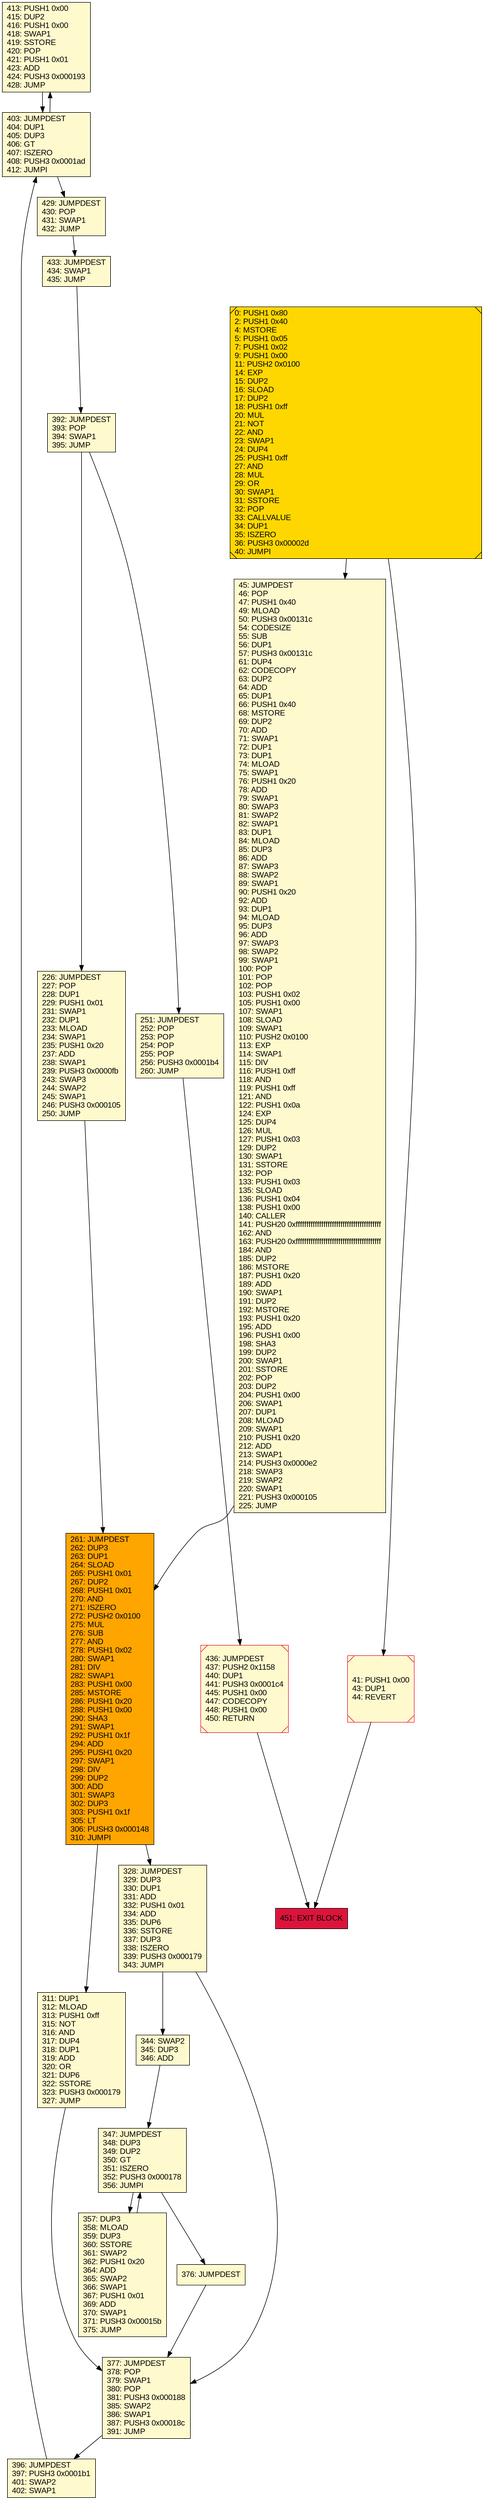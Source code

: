 digraph G {
bgcolor=transparent rankdir=UD;
node [shape=box style=filled color=black fillcolor=white fontname=arial fontcolor=black];
413 [label="413: PUSH1 0x00\l415: DUP2\l416: PUSH1 0x00\l418: SWAP1\l419: SSTORE\l420: POP\l421: PUSH1 0x01\l423: ADD\l424: PUSH3 0x000193\l428: JUMP\l" fillcolor=lemonchiffon ];
328 [label="328: JUMPDEST\l329: DUP3\l330: DUP1\l331: ADD\l332: PUSH1 0x01\l334: ADD\l335: DUP6\l336: SSTORE\l337: DUP3\l338: ISZERO\l339: PUSH3 0x000179\l343: JUMPI\l" fillcolor=lemonchiffon ];
451 [label="451: EXIT BLOCK\l" fillcolor=crimson ];
433 [label="433: JUMPDEST\l434: SWAP1\l435: JUMP\l" fillcolor=lemonchiffon ];
45 [label="45: JUMPDEST\l46: POP\l47: PUSH1 0x40\l49: MLOAD\l50: PUSH3 0x00131c\l54: CODESIZE\l55: SUB\l56: DUP1\l57: PUSH3 0x00131c\l61: DUP4\l62: CODECOPY\l63: DUP2\l64: ADD\l65: DUP1\l66: PUSH1 0x40\l68: MSTORE\l69: DUP2\l70: ADD\l71: SWAP1\l72: DUP1\l73: DUP1\l74: MLOAD\l75: SWAP1\l76: PUSH1 0x20\l78: ADD\l79: SWAP1\l80: SWAP3\l81: SWAP2\l82: SWAP1\l83: DUP1\l84: MLOAD\l85: DUP3\l86: ADD\l87: SWAP3\l88: SWAP2\l89: SWAP1\l90: PUSH1 0x20\l92: ADD\l93: DUP1\l94: MLOAD\l95: DUP3\l96: ADD\l97: SWAP3\l98: SWAP2\l99: SWAP1\l100: POP\l101: POP\l102: POP\l103: PUSH1 0x02\l105: PUSH1 0x00\l107: SWAP1\l108: SLOAD\l109: SWAP1\l110: PUSH2 0x0100\l113: EXP\l114: SWAP1\l115: DIV\l116: PUSH1 0xff\l118: AND\l119: PUSH1 0xff\l121: AND\l122: PUSH1 0x0a\l124: EXP\l125: DUP4\l126: MUL\l127: PUSH1 0x03\l129: DUP2\l130: SWAP1\l131: SSTORE\l132: POP\l133: PUSH1 0x03\l135: SLOAD\l136: PUSH1 0x04\l138: PUSH1 0x00\l140: CALLER\l141: PUSH20 0xffffffffffffffffffffffffffffffffffffffff\l162: AND\l163: PUSH20 0xffffffffffffffffffffffffffffffffffffffff\l184: AND\l185: DUP2\l186: MSTORE\l187: PUSH1 0x20\l189: ADD\l190: SWAP1\l191: DUP2\l192: MSTORE\l193: PUSH1 0x20\l195: ADD\l196: PUSH1 0x00\l198: SHA3\l199: DUP2\l200: SWAP1\l201: SSTORE\l202: POP\l203: DUP2\l204: PUSH1 0x00\l206: SWAP1\l207: DUP1\l208: MLOAD\l209: SWAP1\l210: PUSH1 0x20\l212: ADD\l213: SWAP1\l214: PUSH3 0x0000e2\l218: SWAP3\l219: SWAP2\l220: SWAP1\l221: PUSH3 0x000105\l225: JUMP\l" fillcolor=lemonchiffon ];
311 [label="311: DUP1\l312: MLOAD\l313: PUSH1 0xff\l315: NOT\l316: AND\l317: DUP4\l318: DUP1\l319: ADD\l320: OR\l321: DUP6\l322: SSTORE\l323: PUSH3 0x000179\l327: JUMP\l" fillcolor=lemonchiffon ];
396 [label="396: JUMPDEST\l397: PUSH3 0x0001b1\l401: SWAP2\l402: SWAP1\l" fillcolor=lemonchiffon ];
41 [label="41: PUSH1 0x00\l43: DUP1\l44: REVERT\l" fillcolor=lemonchiffon shape=Msquare color=crimson ];
261 [label="261: JUMPDEST\l262: DUP3\l263: DUP1\l264: SLOAD\l265: PUSH1 0x01\l267: DUP2\l268: PUSH1 0x01\l270: AND\l271: ISZERO\l272: PUSH2 0x0100\l275: MUL\l276: SUB\l277: AND\l278: PUSH1 0x02\l280: SWAP1\l281: DIV\l282: SWAP1\l283: PUSH1 0x00\l285: MSTORE\l286: PUSH1 0x20\l288: PUSH1 0x00\l290: SHA3\l291: SWAP1\l292: PUSH1 0x1f\l294: ADD\l295: PUSH1 0x20\l297: SWAP1\l298: DIV\l299: DUP2\l300: ADD\l301: SWAP3\l302: DUP3\l303: PUSH1 0x1f\l305: LT\l306: PUSH3 0x000148\l310: JUMPI\l" fillcolor=orange ];
347 [label="347: JUMPDEST\l348: DUP3\l349: DUP2\l350: GT\l351: ISZERO\l352: PUSH3 0x000178\l356: JUMPI\l" fillcolor=lemonchiffon ];
376 [label="376: JUMPDEST\l" fillcolor=lemonchiffon ];
0 [label="0: PUSH1 0x80\l2: PUSH1 0x40\l4: MSTORE\l5: PUSH1 0x05\l7: PUSH1 0x02\l9: PUSH1 0x00\l11: PUSH2 0x0100\l14: EXP\l15: DUP2\l16: SLOAD\l17: DUP2\l18: PUSH1 0xff\l20: MUL\l21: NOT\l22: AND\l23: SWAP1\l24: DUP4\l25: PUSH1 0xff\l27: AND\l28: MUL\l29: OR\l30: SWAP1\l31: SSTORE\l32: POP\l33: CALLVALUE\l34: DUP1\l35: ISZERO\l36: PUSH3 0x00002d\l40: JUMPI\l" fillcolor=lemonchiffon shape=Msquare fillcolor=gold ];
226 [label="226: JUMPDEST\l227: POP\l228: DUP1\l229: PUSH1 0x01\l231: SWAP1\l232: DUP1\l233: MLOAD\l234: SWAP1\l235: PUSH1 0x20\l237: ADD\l238: SWAP1\l239: PUSH3 0x0000fb\l243: SWAP3\l244: SWAP2\l245: SWAP1\l246: PUSH3 0x000105\l250: JUMP\l" fillcolor=lemonchiffon ];
377 [label="377: JUMPDEST\l378: POP\l379: SWAP1\l380: POP\l381: PUSH3 0x000188\l385: SWAP2\l386: SWAP1\l387: PUSH3 0x00018c\l391: JUMP\l" fillcolor=lemonchiffon ];
392 [label="392: JUMPDEST\l393: POP\l394: SWAP1\l395: JUMP\l" fillcolor=lemonchiffon ];
251 [label="251: JUMPDEST\l252: POP\l253: POP\l254: POP\l255: POP\l256: PUSH3 0x0001b4\l260: JUMP\l" fillcolor=lemonchiffon ];
344 [label="344: SWAP2\l345: DUP3\l346: ADD\l" fillcolor=lemonchiffon ];
357 [label="357: DUP3\l358: MLOAD\l359: DUP3\l360: SSTORE\l361: SWAP2\l362: PUSH1 0x20\l364: ADD\l365: SWAP2\l366: SWAP1\l367: PUSH1 0x01\l369: ADD\l370: SWAP1\l371: PUSH3 0x00015b\l375: JUMP\l" fillcolor=lemonchiffon ];
403 [label="403: JUMPDEST\l404: DUP1\l405: DUP3\l406: GT\l407: ISZERO\l408: PUSH3 0x0001ad\l412: JUMPI\l" fillcolor=lemonchiffon ];
436 [label="436: JUMPDEST\l437: PUSH2 0x1158\l440: DUP1\l441: PUSH3 0x0001c4\l445: PUSH1 0x00\l447: CODECOPY\l448: PUSH1 0x00\l450: RETURN\l" fillcolor=lemonchiffon shape=Msquare color=crimson ];
429 [label="429: JUMPDEST\l430: POP\l431: SWAP1\l432: JUMP\l" fillcolor=lemonchiffon ];
392 -> 251;
403 -> 429;
251 -> 436;
226 -> 261;
41 -> 451;
344 -> 347;
347 -> 357;
357 -> 347;
0 -> 45;
328 -> 377;
261 -> 311;
328 -> 344;
396 -> 403;
433 -> 392;
403 -> 413;
413 -> 403;
0 -> 41;
436 -> 451;
376 -> 377;
347 -> 376;
392 -> 226;
311 -> 377;
377 -> 396;
261 -> 328;
45 -> 261;
429 -> 433;
}